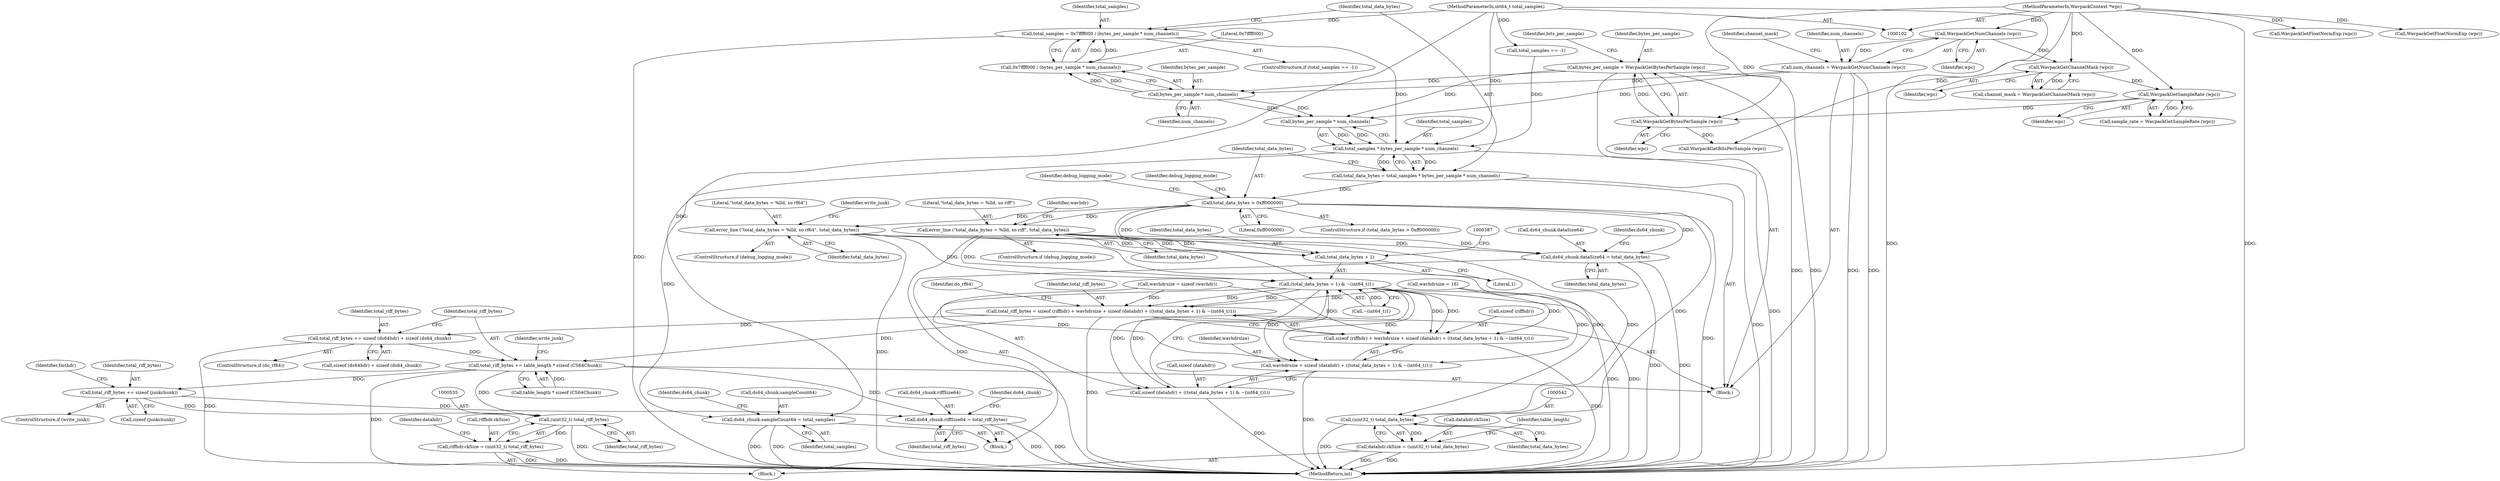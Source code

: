 digraph "0_WavPack_d5bf76b5a88d044a1be1d5656698e3ba737167e5_0@integer" {
"1000187" [label="(Call,total_samples = 0x7ffff000 / (bytes_per_sample * num_channels))"];
"1000189" [label="(Call,0x7ffff000 / (bytes_per_sample * num_channels))"];
"1000191" [label="(Call,bytes_per_sample * num_channels)"];
"1000147" [label="(Call,bytes_per_sample = WavpackGetBytesPerSample (wpc))"];
"1000149" [label="(Call,WavpackGetBytesPerSample (wpc))"];
"1000144" [label="(Call,WavpackGetSampleRate (wpc))"];
"1000139" [label="(Call,WavpackGetChannelMask (wpc))"];
"1000134" [label="(Call,WavpackGetNumChannels (wpc))"];
"1000104" [label="(MethodParameterIn,WavpackContext *wpc)"];
"1000132" [label="(Call,num_channels = WavpackGetNumChannels (wpc))"];
"1000105" [label="(MethodParameterIn,int64_t total_samples)"];
"1000196" [label="(Call,total_samples * bytes_per_sample * num_channels)"];
"1000194" [label="(Call,total_data_bytes = total_samples * bytes_per_sample * num_channels)"];
"1000202" [label="(Call,total_data_bytes > 0xff000000)"];
"1000208" [label="(Call,error_line (\"total_data_bytes = %lld, so rf64\", total_data_bytes))"];
"1000381" [label="(Call,(total_data_bytes + 1) & ~(int64_t)1)"];
"1000371" [label="(Call,total_riff_bytes = sizeof (riffhdr) + wavhdrsize + sizeof (datahdr) + ((total_data_bytes + 1) & ~(int64_t)1))"];
"1000391" [label="(Call,total_riff_bytes += sizeof (ds64hdr) + sizeof (ds64_chunk))"];
"1000398" [label="(Call,total_riff_bytes += table_length * sizeof (CS64Chunk))"];
"1000406" [label="(Call,total_riff_bytes += sizeof (junkchunk))"];
"1000484" [label="(Call,ds64_chunk.riffSize64 = total_riff_bytes)"];
"1000534" [label="(Call,(uint32_t) total_riff_bytes)"];
"1000530" [label="(Call,riffhdr.ckSize = (uint32_t) total_riff_bytes)"];
"1000373" [label="(Call,sizeof (riffhdr) + wavhdrsize + sizeof (datahdr) + ((total_data_bytes + 1) & ~(int64_t)1))"];
"1000376" [label="(Call,wavhdrsize + sizeof (datahdr) + ((total_data_bytes + 1) & ~(int64_t)1))"];
"1000378" [label="(Call,sizeof (datahdr) + ((total_data_bytes + 1) & ~(int64_t)1))"];
"1000382" [label="(Call,total_data_bytes + 1)"];
"1000489" [label="(Call,ds64_chunk.dataSize64 = total_data_bytes)"];
"1000541" [label="(Call,(uint32_t) total_data_bytes)"];
"1000537" [label="(Call,datahdr.ckSize = (uint32_t) total_data_bytes)"];
"1000220" [label="(Call,error_line (\"total_data_bytes = %lld, so riff\", total_data_bytes))"];
"1000494" [label="(Call,ds64_chunk.sampleCount64 = total_samples)"];
"1000147" [label="(Call,bytes_per_sample = WavpackGetBytesPerSample (wpc))"];
"1000203" [label="(Identifier,total_data_bytes)"];
"1000142" [label="(Call,sample_rate = WavpackGetSampleRate (wpc))"];
"1000412" [label="(Identifier,fmthdr)"];
"1000145" [label="(Identifier,wpc)"];
"1000192" [label="(Identifier,bytes_per_sample)"];
"1000204" [label="(Literal,0xff000000)"];
"1000194" [label="(Call,total_data_bytes = total_samples * bytes_per_sample * num_channels)"];
"1000389" [label="(ControlStructure,if (do_rf64))"];
"1000392" [label="(Identifier,total_riff_bytes)"];
"1000498" [label="(Identifier,total_samples)"];
"1000534" [label="(Call,(uint32_t) total_riff_bytes)"];
"1000139" [label="(Call,WavpackGetChannelMask (wpc))"];
"1000495" [label="(Call,ds64_chunk.sampleCount64)"];
"1000390" [label="(Identifier,do_rf64)"];
"1000195" [label="(Identifier,total_data_bytes)"];
"1000224" [label="(Identifier,wavhdr)"];
"1000501" [label="(Identifier,ds64_chunk)"];
"1000461" [label="(Block,)"];
"1000529" [label="(Block,)"];
"1000140" [label="(Identifier,wpc)"];
"1000377" [label="(Identifier,wavhdrsize)"];
"1000196" [label="(Call,total_samples * bytes_per_sample * num_channels)"];
"1000183" [label="(Call,total_samples == -1)"];
"1000493" [label="(Identifier,total_data_bytes)"];
"1000485" [label="(Call,ds64_chunk.riffSize64)"];
"1000206" [label="(ControlStructure,if (debug_logging_mode))"];
"1000400" [label="(Call,table_length * sizeof (CS64Chunk))"];
"1000207" [label="(Identifier,debug_logging_mode)"];
"1000404" [label="(ControlStructure,if (write_junk))"];
"1000373" [label="(Call,sizeof (riffhdr) + wavhdrsize + sizeof (datahdr) + ((total_data_bytes + 1) & ~(int64_t)1))"];
"1000149" [label="(Call,WavpackGetBytesPerSample (wpc))"];
"1000539" [label="(Identifier,datahdr)"];
"1000138" [label="(Identifier,channel_mask)"];
"1000382" [label="(Call,total_data_bytes + 1)"];
"1000484" [label="(Call,ds64_chunk.riffSize64 = total_riff_bytes)"];
"1000530" [label="(Call,riffhdr.ckSize = (uint32_t) total_riff_bytes)"];
"1000153" [label="(Identifier,bits_per_sample)"];
"1000221" [label="(Literal,\"total_data_bytes = %lld, so riff\")"];
"1000150" [label="(Identifier,wpc)"];
"1000144" [label="(Call,WavpackGetSampleRate (wpc))"];
"1000135" [label="(Identifier,wpc)"];
"1000543" [label="(Identifier,total_data_bytes)"];
"1000488" [label="(Identifier,total_riff_bytes)"];
"1000725" [label="(MethodReturn,int)"];
"1000537" [label="(Call,datahdr.ckSize = (uint32_t) total_data_bytes)"];
"1000220" [label="(Call,error_line (\"total_data_bytes = %lld, so riff\", total_data_bytes))"];
"1000371" [label="(Call,total_riff_bytes = sizeof (riffhdr) + wavhdrsize + sizeof (datahdr) + ((total_data_bytes + 1) & ~(int64_t)1))"];
"1000154" [label="(Call,WavpackGetBitsPerSample (wpc))"];
"1000490" [label="(Call,ds64_chunk.dataSize64)"];
"1000385" [label="(Call,~(int64_t)1)"];
"1000545" [label="(Identifier,table_length)"];
"1000391" [label="(Call,total_riff_bytes += sizeof (ds64hdr) + sizeof (ds64_chunk))"];
"1000408" [label="(Call,sizeof (junkchunk))"];
"1000174" [label="(Call,WavpackGetFloatNormExp (wpc))"];
"1000372" [label="(Identifier,total_riff_bytes)"];
"1000218" [label="(ControlStructure,if (debug_logging_mode))"];
"1000384" [label="(Literal,1)"];
"1000191" [label="(Call,bytes_per_sample * num_channels)"];
"1000210" [label="(Identifier,total_data_bytes)"];
"1000105" [label="(MethodParameterIn,int64_t total_samples)"];
"1000134" [label="(Call,WavpackGetNumChannels (wpc))"];
"1000219" [label="(Identifier,debug_logging_mode)"];
"1000399" [label="(Identifier,total_riff_bytes)"];
"1000202" [label="(Call,total_data_bytes > 0xff000000)"];
"1000137" [label="(Call,channel_mask = WavpackGetChannelMask (wpc))"];
"1000383" [label="(Identifier,total_data_bytes)"];
"1000374" [label="(Call,sizeof (riffhdr))"];
"1000148" [label="(Identifier,bytes_per_sample)"];
"1000222" [label="(Identifier,total_data_bytes)"];
"1000198" [label="(Call,bytes_per_sample * num_channels)"];
"1000160" [label="(Call,WavpackGetFloatNormExp (wpc))"];
"1000398" [label="(Call,total_riff_bytes += table_length * sizeof (CS64Chunk))"];
"1000165" [label="(Call,wavhdrsize = 16)"];
"1000208" [label="(Call,error_line (\"total_data_bytes = %lld, so rf64\", total_data_bytes))"];
"1000104" [label="(MethodParameterIn,WavpackContext *wpc)"];
"1000182" [label="(ControlStructure,if (total_samples == -1))"];
"1000381" [label="(Call,(total_data_bytes + 1) & ~(int64_t)1)"];
"1000209" [label="(Literal,\"total_data_bytes = %lld, so rf64\")"];
"1000376" [label="(Call,wavhdrsize + sizeof (datahdr) + ((total_data_bytes + 1) & ~(int64_t)1))"];
"1000494" [label="(Call,ds64_chunk.sampleCount64 = total_samples)"];
"1000378" [label="(Call,sizeof (datahdr) + ((total_data_bytes + 1) & ~(int64_t)1))"];
"1000193" [label="(Identifier,num_channels)"];
"1000405" [label="(Identifier,write_junk)"];
"1000496" [label="(Identifier,ds64_chunk)"];
"1000538" [label="(Call,datahdr.ckSize)"];
"1000197" [label="(Identifier,total_samples)"];
"1000190" [label="(Literal,0x7ffff000)"];
"1000536" [label="(Identifier,total_riff_bytes)"];
"1000133" [label="(Identifier,num_channels)"];
"1000379" [label="(Call,sizeof (datahdr))"];
"1000132" [label="(Call,num_channels = WavpackGetNumChannels (wpc))"];
"1000491" [label="(Identifier,ds64_chunk)"];
"1000189" [label="(Call,0x7ffff000 / (bytes_per_sample * num_channels))"];
"1000201" [label="(ControlStructure,if (total_data_bytes > 0xff000000))"];
"1000406" [label="(Call,total_riff_bytes += sizeof (junkchunk))"];
"1000531" [label="(Call,riffhdr.ckSize)"];
"1000541" [label="(Call,(uint32_t) total_data_bytes)"];
"1000212" [label="(Identifier,write_junk)"];
"1000107" [label="(Block,)"];
"1000407" [label="(Identifier,total_riff_bytes)"];
"1000188" [label="(Identifier,total_samples)"];
"1000272" [label="(Call,wavhdrsize = sizeof (wavhdr))"];
"1000393" [label="(Call,sizeof (ds64hdr) + sizeof (ds64_chunk))"];
"1000187" [label="(Call,total_samples = 0x7ffff000 / (bytes_per_sample * num_channels))"];
"1000489" [label="(Call,ds64_chunk.dataSize64 = total_data_bytes)"];
"1000187" -> "1000182"  [label="AST: "];
"1000187" -> "1000189"  [label="CFG: "];
"1000188" -> "1000187"  [label="AST: "];
"1000189" -> "1000187"  [label="AST: "];
"1000195" -> "1000187"  [label="CFG: "];
"1000187" -> "1000725"  [label="DDG: "];
"1000189" -> "1000187"  [label="DDG: "];
"1000189" -> "1000187"  [label="DDG: "];
"1000105" -> "1000187"  [label="DDG: "];
"1000187" -> "1000196"  [label="DDG: "];
"1000189" -> "1000191"  [label="CFG: "];
"1000190" -> "1000189"  [label="AST: "];
"1000191" -> "1000189"  [label="AST: "];
"1000191" -> "1000189"  [label="DDG: "];
"1000191" -> "1000189"  [label="DDG: "];
"1000191" -> "1000193"  [label="CFG: "];
"1000192" -> "1000191"  [label="AST: "];
"1000193" -> "1000191"  [label="AST: "];
"1000147" -> "1000191"  [label="DDG: "];
"1000132" -> "1000191"  [label="DDG: "];
"1000191" -> "1000198"  [label="DDG: "];
"1000191" -> "1000198"  [label="DDG: "];
"1000147" -> "1000107"  [label="AST: "];
"1000147" -> "1000149"  [label="CFG: "];
"1000148" -> "1000147"  [label="AST: "];
"1000149" -> "1000147"  [label="AST: "];
"1000153" -> "1000147"  [label="CFG: "];
"1000147" -> "1000725"  [label="DDG: "];
"1000147" -> "1000725"  [label="DDG: "];
"1000149" -> "1000147"  [label="DDG: "];
"1000147" -> "1000198"  [label="DDG: "];
"1000149" -> "1000150"  [label="CFG: "];
"1000150" -> "1000149"  [label="AST: "];
"1000144" -> "1000149"  [label="DDG: "];
"1000104" -> "1000149"  [label="DDG: "];
"1000149" -> "1000154"  [label="DDG: "];
"1000144" -> "1000142"  [label="AST: "];
"1000144" -> "1000145"  [label="CFG: "];
"1000145" -> "1000144"  [label="AST: "];
"1000142" -> "1000144"  [label="CFG: "];
"1000144" -> "1000142"  [label="DDG: "];
"1000139" -> "1000144"  [label="DDG: "];
"1000104" -> "1000144"  [label="DDG: "];
"1000139" -> "1000137"  [label="AST: "];
"1000139" -> "1000140"  [label="CFG: "];
"1000140" -> "1000139"  [label="AST: "];
"1000137" -> "1000139"  [label="CFG: "];
"1000139" -> "1000137"  [label="DDG: "];
"1000134" -> "1000139"  [label="DDG: "];
"1000104" -> "1000139"  [label="DDG: "];
"1000134" -> "1000132"  [label="AST: "];
"1000134" -> "1000135"  [label="CFG: "];
"1000135" -> "1000134"  [label="AST: "];
"1000132" -> "1000134"  [label="CFG: "];
"1000134" -> "1000132"  [label="DDG: "];
"1000104" -> "1000134"  [label="DDG: "];
"1000104" -> "1000102"  [label="AST: "];
"1000104" -> "1000725"  [label="DDG: "];
"1000104" -> "1000154"  [label="DDG: "];
"1000104" -> "1000160"  [label="DDG: "];
"1000104" -> "1000174"  [label="DDG: "];
"1000132" -> "1000107"  [label="AST: "];
"1000133" -> "1000132"  [label="AST: "];
"1000138" -> "1000132"  [label="CFG: "];
"1000132" -> "1000725"  [label="DDG: "];
"1000132" -> "1000725"  [label="DDG: "];
"1000132" -> "1000198"  [label="DDG: "];
"1000105" -> "1000102"  [label="AST: "];
"1000105" -> "1000725"  [label="DDG: "];
"1000105" -> "1000183"  [label="DDG: "];
"1000105" -> "1000196"  [label="DDG: "];
"1000105" -> "1000494"  [label="DDG: "];
"1000196" -> "1000194"  [label="AST: "];
"1000196" -> "1000198"  [label="CFG: "];
"1000197" -> "1000196"  [label="AST: "];
"1000198" -> "1000196"  [label="AST: "];
"1000194" -> "1000196"  [label="CFG: "];
"1000196" -> "1000725"  [label="DDG: "];
"1000196" -> "1000194"  [label="DDG: "];
"1000196" -> "1000194"  [label="DDG: "];
"1000183" -> "1000196"  [label="DDG: "];
"1000198" -> "1000196"  [label="DDG: "];
"1000198" -> "1000196"  [label="DDG: "];
"1000196" -> "1000494"  [label="DDG: "];
"1000194" -> "1000107"  [label="AST: "];
"1000195" -> "1000194"  [label="AST: "];
"1000203" -> "1000194"  [label="CFG: "];
"1000194" -> "1000725"  [label="DDG: "];
"1000194" -> "1000202"  [label="DDG: "];
"1000202" -> "1000201"  [label="AST: "];
"1000202" -> "1000204"  [label="CFG: "];
"1000203" -> "1000202"  [label="AST: "];
"1000204" -> "1000202"  [label="AST: "];
"1000207" -> "1000202"  [label="CFG: "];
"1000219" -> "1000202"  [label="CFG: "];
"1000202" -> "1000725"  [label="DDG: "];
"1000202" -> "1000208"  [label="DDG: "];
"1000202" -> "1000220"  [label="DDG: "];
"1000202" -> "1000381"  [label="DDG: "];
"1000202" -> "1000382"  [label="DDG: "];
"1000202" -> "1000489"  [label="DDG: "];
"1000202" -> "1000541"  [label="DDG: "];
"1000208" -> "1000206"  [label="AST: "];
"1000208" -> "1000210"  [label="CFG: "];
"1000209" -> "1000208"  [label="AST: "];
"1000210" -> "1000208"  [label="AST: "];
"1000212" -> "1000208"  [label="CFG: "];
"1000208" -> "1000725"  [label="DDG: "];
"1000208" -> "1000381"  [label="DDG: "];
"1000208" -> "1000382"  [label="DDG: "];
"1000208" -> "1000489"  [label="DDG: "];
"1000208" -> "1000541"  [label="DDG: "];
"1000381" -> "1000378"  [label="AST: "];
"1000381" -> "1000385"  [label="CFG: "];
"1000382" -> "1000381"  [label="AST: "];
"1000385" -> "1000381"  [label="AST: "];
"1000378" -> "1000381"  [label="CFG: "];
"1000381" -> "1000725"  [label="DDG: "];
"1000381" -> "1000725"  [label="DDG: "];
"1000381" -> "1000371"  [label="DDG: "];
"1000381" -> "1000371"  [label="DDG: "];
"1000381" -> "1000373"  [label="DDG: "];
"1000381" -> "1000373"  [label="DDG: "];
"1000381" -> "1000376"  [label="DDG: "];
"1000381" -> "1000376"  [label="DDG: "];
"1000381" -> "1000378"  [label="DDG: "];
"1000381" -> "1000378"  [label="DDG: "];
"1000220" -> "1000381"  [label="DDG: "];
"1000385" -> "1000381"  [label="DDG: "];
"1000371" -> "1000107"  [label="AST: "];
"1000371" -> "1000373"  [label="CFG: "];
"1000372" -> "1000371"  [label="AST: "];
"1000373" -> "1000371"  [label="AST: "];
"1000390" -> "1000371"  [label="CFG: "];
"1000371" -> "1000725"  [label="DDG: "];
"1000165" -> "1000371"  [label="DDG: "];
"1000272" -> "1000371"  [label="DDG: "];
"1000371" -> "1000391"  [label="DDG: "];
"1000371" -> "1000398"  [label="DDG: "];
"1000391" -> "1000389"  [label="AST: "];
"1000391" -> "1000393"  [label="CFG: "];
"1000392" -> "1000391"  [label="AST: "];
"1000393" -> "1000391"  [label="AST: "];
"1000399" -> "1000391"  [label="CFG: "];
"1000391" -> "1000725"  [label="DDG: "];
"1000391" -> "1000398"  [label="DDG: "];
"1000398" -> "1000107"  [label="AST: "];
"1000398" -> "1000400"  [label="CFG: "];
"1000399" -> "1000398"  [label="AST: "];
"1000400" -> "1000398"  [label="AST: "];
"1000405" -> "1000398"  [label="CFG: "];
"1000398" -> "1000725"  [label="DDG: "];
"1000400" -> "1000398"  [label="DDG: "];
"1000398" -> "1000406"  [label="DDG: "];
"1000398" -> "1000484"  [label="DDG: "];
"1000398" -> "1000534"  [label="DDG: "];
"1000406" -> "1000404"  [label="AST: "];
"1000406" -> "1000408"  [label="CFG: "];
"1000407" -> "1000406"  [label="AST: "];
"1000408" -> "1000406"  [label="AST: "];
"1000412" -> "1000406"  [label="CFG: "];
"1000406" -> "1000484"  [label="DDG: "];
"1000406" -> "1000534"  [label="DDG: "];
"1000484" -> "1000461"  [label="AST: "];
"1000484" -> "1000488"  [label="CFG: "];
"1000485" -> "1000484"  [label="AST: "];
"1000488" -> "1000484"  [label="AST: "];
"1000491" -> "1000484"  [label="CFG: "];
"1000484" -> "1000725"  [label="DDG: "];
"1000484" -> "1000725"  [label="DDG: "];
"1000534" -> "1000530"  [label="AST: "];
"1000534" -> "1000536"  [label="CFG: "];
"1000535" -> "1000534"  [label="AST: "];
"1000536" -> "1000534"  [label="AST: "];
"1000530" -> "1000534"  [label="CFG: "];
"1000534" -> "1000725"  [label="DDG: "];
"1000534" -> "1000530"  [label="DDG: "];
"1000530" -> "1000529"  [label="AST: "];
"1000531" -> "1000530"  [label="AST: "];
"1000539" -> "1000530"  [label="CFG: "];
"1000530" -> "1000725"  [label="DDG: "];
"1000530" -> "1000725"  [label="DDG: "];
"1000373" -> "1000376"  [label="CFG: "];
"1000374" -> "1000373"  [label="AST: "];
"1000376" -> "1000373"  [label="AST: "];
"1000373" -> "1000725"  [label="DDG: "];
"1000165" -> "1000373"  [label="DDG: "];
"1000272" -> "1000373"  [label="DDG: "];
"1000376" -> "1000378"  [label="CFG: "];
"1000377" -> "1000376"  [label="AST: "];
"1000378" -> "1000376"  [label="AST: "];
"1000376" -> "1000725"  [label="DDG: "];
"1000165" -> "1000376"  [label="DDG: "];
"1000272" -> "1000376"  [label="DDG: "];
"1000379" -> "1000378"  [label="AST: "];
"1000378" -> "1000725"  [label="DDG: "];
"1000382" -> "1000384"  [label="CFG: "];
"1000383" -> "1000382"  [label="AST: "];
"1000384" -> "1000382"  [label="AST: "];
"1000387" -> "1000382"  [label="CFG: "];
"1000220" -> "1000382"  [label="DDG: "];
"1000489" -> "1000461"  [label="AST: "];
"1000489" -> "1000493"  [label="CFG: "];
"1000490" -> "1000489"  [label="AST: "];
"1000493" -> "1000489"  [label="AST: "];
"1000496" -> "1000489"  [label="CFG: "];
"1000489" -> "1000725"  [label="DDG: "];
"1000489" -> "1000725"  [label="DDG: "];
"1000220" -> "1000489"  [label="DDG: "];
"1000541" -> "1000537"  [label="AST: "];
"1000541" -> "1000543"  [label="CFG: "];
"1000542" -> "1000541"  [label="AST: "];
"1000543" -> "1000541"  [label="AST: "];
"1000537" -> "1000541"  [label="CFG: "];
"1000541" -> "1000725"  [label="DDG: "];
"1000541" -> "1000537"  [label="DDG: "];
"1000220" -> "1000541"  [label="DDG: "];
"1000537" -> "1000529"  [label="AST: "];
"1000538" -> "1000537"  [label="AST: "];
"1000545" -> "1000537"  [label="CFG: "];
"1000537" -> "1000725"  [label="DDG: "];
"1000537" -> "1000725"  [label="DDG: "];
"1000220" -> "1000218"  [label="AST: "];
"1000220" -> "1000222"  [label="CFG: "];
"1000221" -> "1000220"  [label="AST: "];
"1000222" -> "1000220"  [label="AST: "];
"1000224" -> "1000220"  [label="CFG: "];
"1000220" -> "1000725"  [label="DDG: "];
"1000494" -> "1000461"  [label="AST: "];
"1000494" -> "1000498"  [label="CFG: "];
"1000495" -> "1000494"  [label="AST: "];
"1000498" -> "1000494"  [label="AST: "];
"1000501" -> "1000494"  [label="CFG: "];
"1000494" -> "1000725"  [label="DDG: "];
"1000494" -> "1000725"  [label="DDG: "];
}
